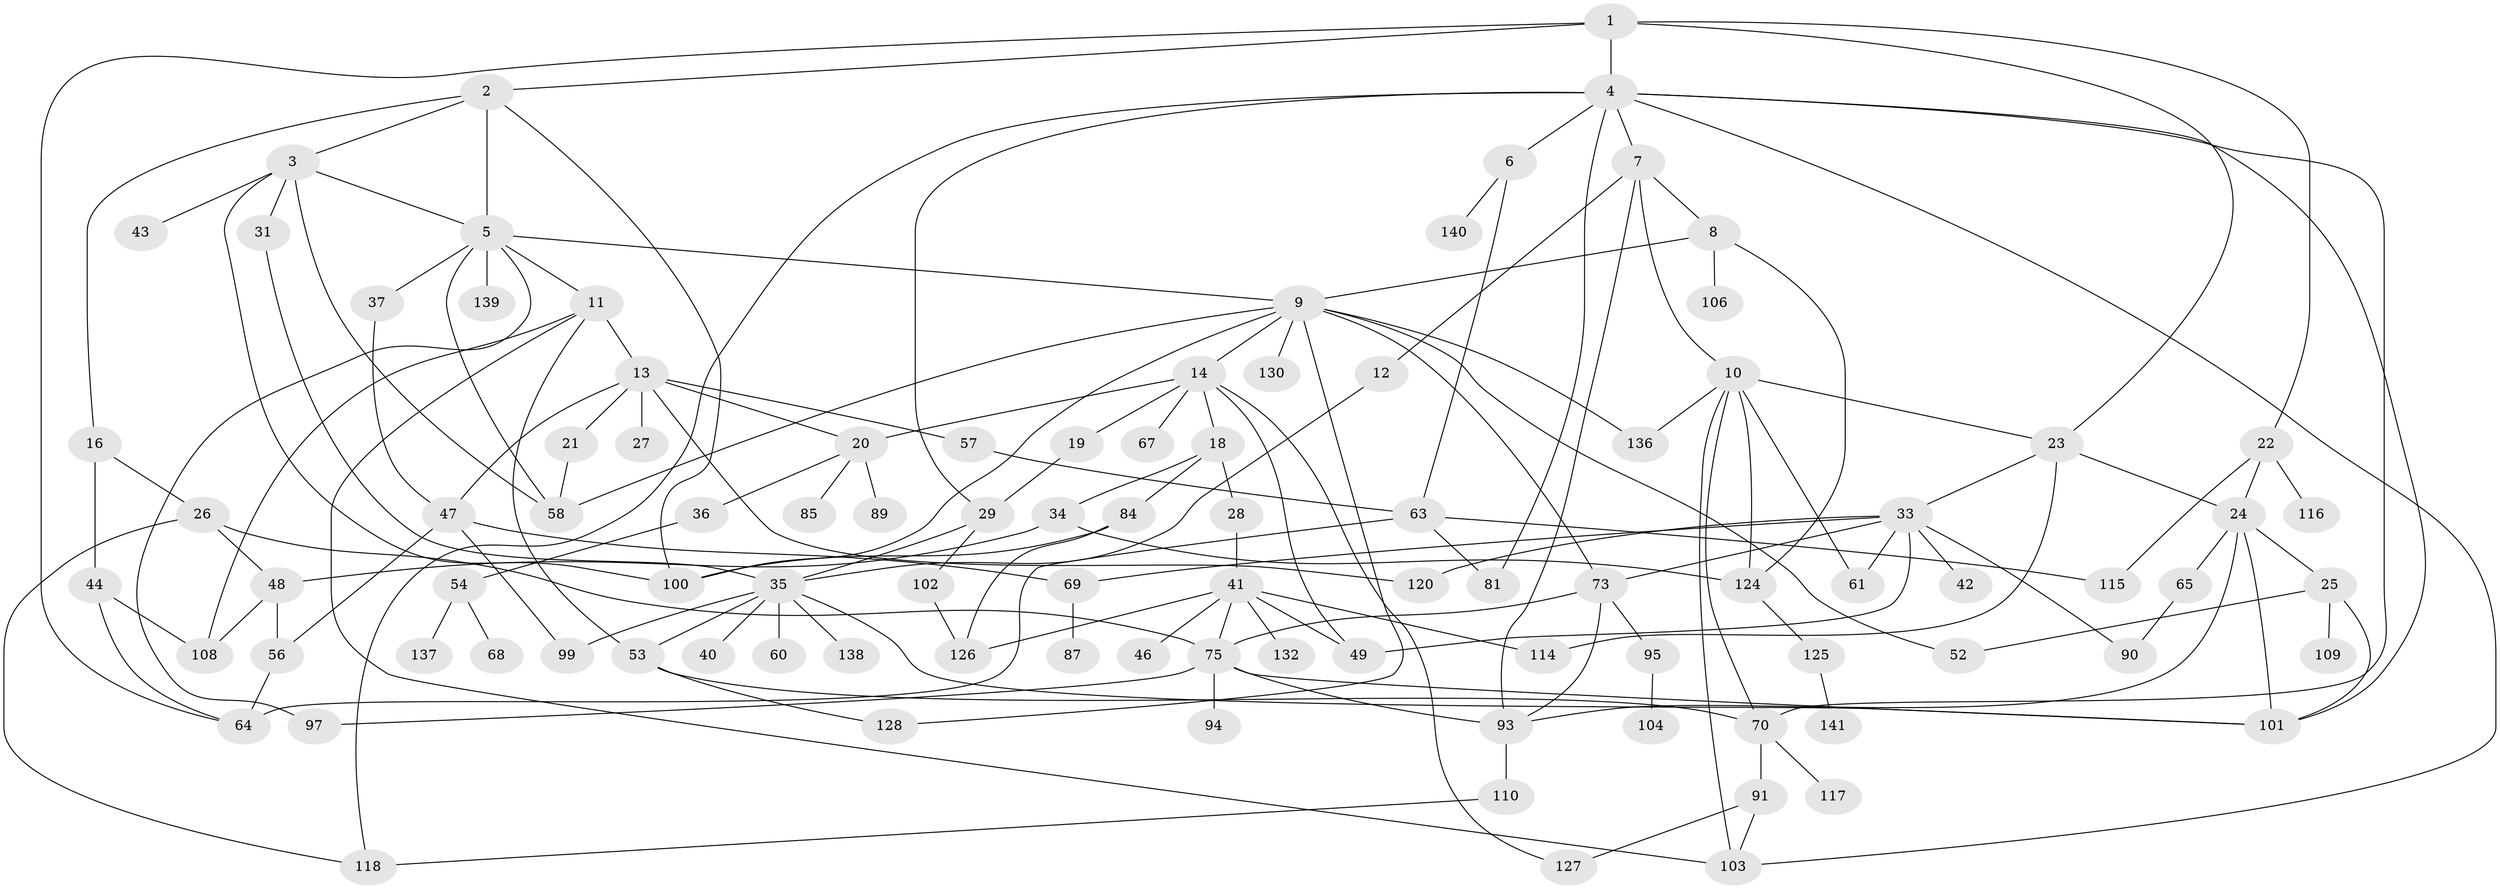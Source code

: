 // Generated by graph-tools (version 1.1) at 2025/51/02/27/25 19:51:38]
// undirected, 99 vertices, 158 edges
graph export_dot {
graph [start="1"]
  node [color=gray90,style=filled];
  1;
  2;
  3 [super="+122"];
  4 [super="+88"];
  5 [super="+72"];
  6 [super="+113"];
  7 [super="+83"];
  8;
  9 [super="+39"];
  10 [super="+30"];
  11 [super="+96"];
  12 [super="+133"];
  13 [super="+15"];
  14 [super="+17"];
  16;
  18 [super="+38"];
  19;
  20 [super="+62"];
  21;
  22 [super="+98"];
  23 [super="+77"];
  24 [super="+45"];
  25 [super="+121"];
  26 [super="+32"];
  27;
  28 [super="+86"];
  29;
  31;
  33 [super="+50"];
  34 [super="+66"];
  35 [super="+82"];
  36;
  37;
  40;
  41 [super="+59"];
  42;
  43;
  44 [super="+80"];
  46;
  47 [super="+142"];
  48 [super="+51"];
  49;
  52;
  53 [super="+76"];
  54 [super="+55"];
  56 [super="+111"];
  57;
  58 [super="+79"];
  60;
  61;
  63 [super="+71"];
  64 [super="+78"];
  65 [super="+119"];
  67 [super="+112"];
  68;
  69;
  70;
  73 [super="+74"];
  75 [super="+92"];
  81;
  84 [super="+105"];
  85;
  87;
  89;
  90 [super="+134"];
  91 [super="+107"];
  93 [super="+123"];
  94;
  95;
  97;
  99;
  100 [super="+135"];
  101 [super="+131"];
  102;
  103;
  104;
  106;
  108;
  109;
  110;
  114;
  115;
  116;
  117;
  118;
  120;
  124 [super="+129"];
  125;
  126;
  127;
  128;
  130;
  132;
  136;
  137;
  138;
  139;
  140;
  141;
  1 -- 2;
  1 -- 4;
  1 -- 22;
  1 -- 23;
  1 -- 64;
  2 -- 3;
  2 -- 16;
  2 -- 100;
  2 -- 5;
  3 -- 5;
  3 -- 31;
  3 -- 43;
  3 -- 58;
  3 -- 100;
  4 -- 6;
  4 -- 7;
  4 -- 29;
  4 -- 118;
  4 -- 81;
  4 -- 70;
  4 -- 103;
  4 -- 101;
  5 -- 11;
  5 -- 37;
  5 -- 97;
  5 -- 9;
  5 -- 58;
  5 -- 139;
  6 -- 63;
  6 -- 140;
  7 -- 8;
  7 -- 10;
  7 -- 12;
  7 -- 93;
  8 -- 9;
  8 -- 106;
  8 -- 124;
  9 -- 14;
  9 -- 128;
  9 -- 130;
  9 -- 73;
  9 -- 100;
  9 -- 52;
  9 -- 136;
  9 -- 58;
  10 -- 23;
  10 -- 61;
  10 -- 70;
  10 -- 136;
  10 -- 103;
  10 -- 124;
  11 -- 13;
  11 -- 53;
  11 -- 108;
  11 -- 103;
  12 -- 35;
  13 -- 57;
  13 -- 20;
  13 -- 21;
  13 -- 120;
  13 -- 27;
  13 -- 47;
  14 -- 18;
  14 -- 19;
  14 -- 67;
  14 -- 49;
  14 -- 127;
  14 -- 20;
  16 -- 26;
  16 -- 44;
  18 -- 28;
  18 -- 34;
  18 -- 84;
  19 -- 29;
  20 -- 36;
  20 -- 89;
  20 -- 85;
  21 -- 58;
  22 -- 115;
  22 -- 116;
  22 -- 24;
  23 -- 24;
  23 -- 33;
  23 -- 114;
  24 -- 25;
  24 -- 65;
  24 -- 93;
  24 -- 101;
  25 -- 109;
  25 -- 52;
  25 -- 101;
  26 -- 75;
  26 -- 118;
  26 -- 48;
  28 -- 41;
  29 -- 102;
  29 -- 35;
  31 -- 35;
  33 -- 42;
  33 -- 49;
  33 -- 90;
  33 -- 69;
  33 -- 120;
  33 -- 61;
  33 -- 73;
  34 -- 48;
  34 -- 124;
  35 -- 40;
  35 -- 60 [weight=2];
  35 -- 101;
  35 -- 53;
  35 -- 99;
  35 -- 138;
  36 -- 54;
  37 -- 47;
  41 -- 46;
  41 -- 132;
  41 -- 49;
  41 -- 75;
  41 -- 126;
  41 -- 114;
  44 -- 108;
  44 -- 64;
  47 -- 99;
  47 -- 56;
  47 -- 69;
  48 -- 56;
  48 -- 108;
  53 -- 128;
  53 -- 70;
  54 -- 137;
  54 -- 68;
  56 -- 64;
  57 -- 63;
  63 -- 64 [weight=2];
  63 -- 81;
  63 -- 115;
  65 -- 90;
  69 -- 87;
  70 -- 91;
  70 -- 117;
  73 -- 75;
  73 -- 93;
  73 -- 95;
  75 -- 97;
  75 -- 93;
  75 -- 94;
  75 -- 101;
  84 -- 100;
  84 -- 126;
  91 -- 127;
  91 -- 103;
  93 -- 110;
  95 -- 104;
  102 -- 126;
  110 -- 118;
  124 -- 125;
  125 -- 141;
}
